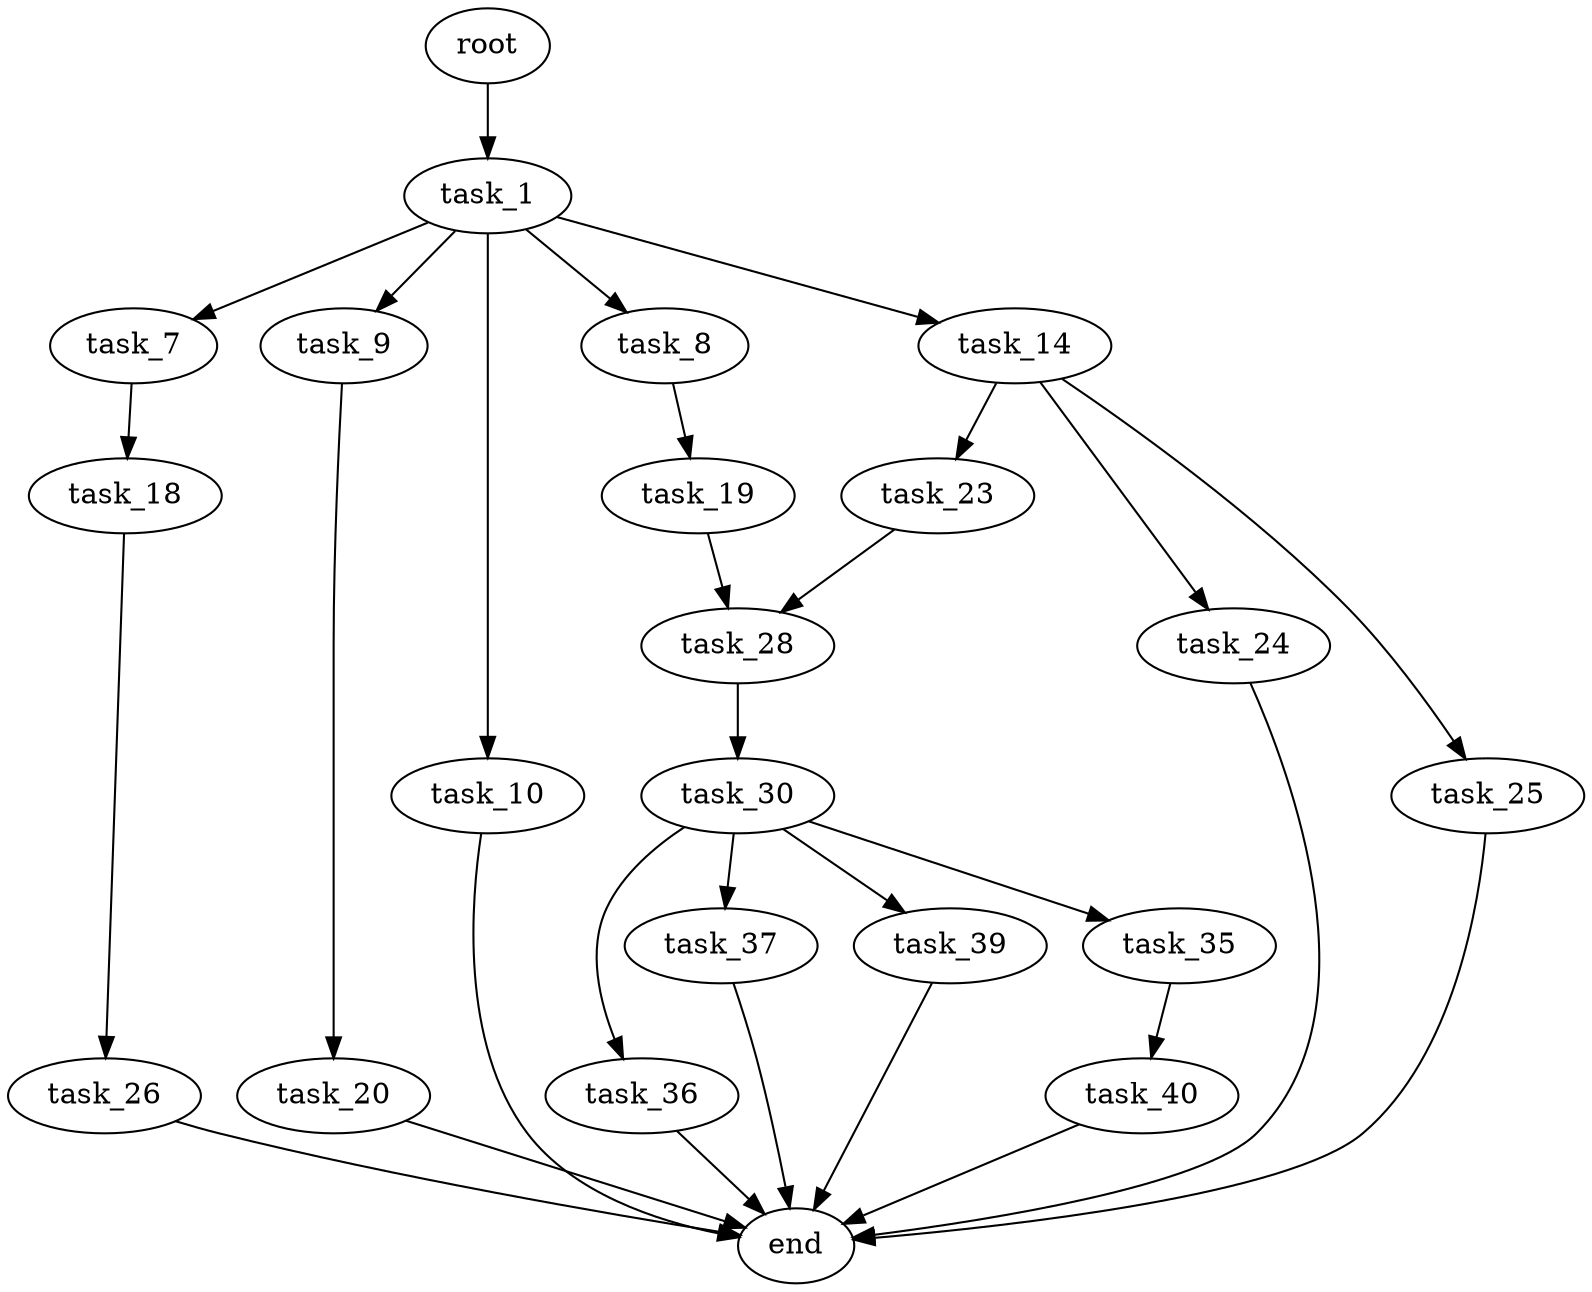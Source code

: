 digraph G {
  root [size="0.000000"];
  task_1 [size="511218546495.000000"];
  task_7 [size="38740456394.000000"];
  task_8 [size="128517435756.000000"];
  task_9 [size="284074857204.000000"];
  task_10 [size="2375784328.000000"];
  task_14 [size="22367509689.000000"];
  task_18 [size="87992918365.000000"];
  task_19 [size="14599347527.000000"];
  task_20 [size="776213006825.000000"];
  end [size="0.000000"];
  task_23 [size="638926144054.000000"];
  task_24 [size="782757789696.000000"];
  task_25 [size="8589934592.000000"];
  task_26 [size="368293445632.000000"];
  task_28 [size="638134844136.000000"];
  task_30 [size="68719476736.000000"];
  task_35 [size="23156658167.000000"];
  task_36 [size="8589934592.000000"];
  task_37 [size="134217728000.000000"];
  task_39 [size="620728663087.000000"];
  task_40 [size="221045339814.000000"];

  root -> task_1 [size="1.000000"];
  task_1 -> task_7 [size="411041792.000000"];
  task_1 -> task_8 [size="411041792.000000"];
  task_1 -> task_9 [size="411041792.000000"];
  task_1 -> task_10 [size="411041792.000000"];
  task_1 -> task_14 [size="411041792.000000"];
  task_7 -> task_18 [size="838860800.000000"];
  task_8 -> task_19 [size="134217728.000000"];
  task_9 -> task_20 [size="209715200.000000"];
  task_10 -> end [size="1.000000"];
  task_14 -> task_23 [size="411041792.000000"];
  task_14 -> task_24 [size="411041792.000000"];
  task_14 -> task_25 [size="411041792.000000"];
  task_18 -> task_26 [size="411041792.000000"];
  task_19 -> task_28 [size="411041792.000000"];
  task_20 -> end [size="1.000000"];
  task_23 -> task_28 [size="411041792.000000"];
  task_24 -> end [size="1.000000"];
  task_25 -> end [size="1.000000"];
  task_26 -> end [size="1.000000"];
  task_28 -> task_30 [size="411041792.000000"];
  task_30 -> task_35 [size="134217728.000000"];
  task_30 -> task_36 [size="134217728.000000"];
  task_30 -> task_37 [size="134217728.000000"];
  task_30 -> task_39 [size="134217728.000000"];
  task_35 -> task_40 [size="75497472.000000"];
  task_36 -> end [size="1.000000"];
  task_37 -> end [size="1.000000"];
  task_39 -> end [size="1.000000"];
  task_40 -> end [size="1.000000"];
}
